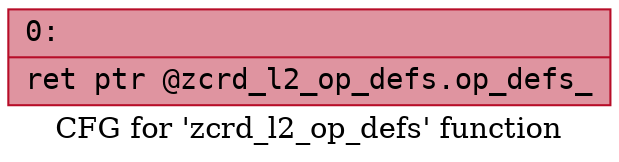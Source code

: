 digraph "CFG for 'zcrd_l2_op_defs' function" {
	label="CFG for 'zcrd_l2_op_defs' function";

	Node0x600001726d50 [shape=record,color="#b70d28ff", style=filled, fillcolor="#b70d2870" fontname="Courier",label="{0:\l|  ret ptr @zcrd_l2_op_defs.op_defs_\l}"];
}
